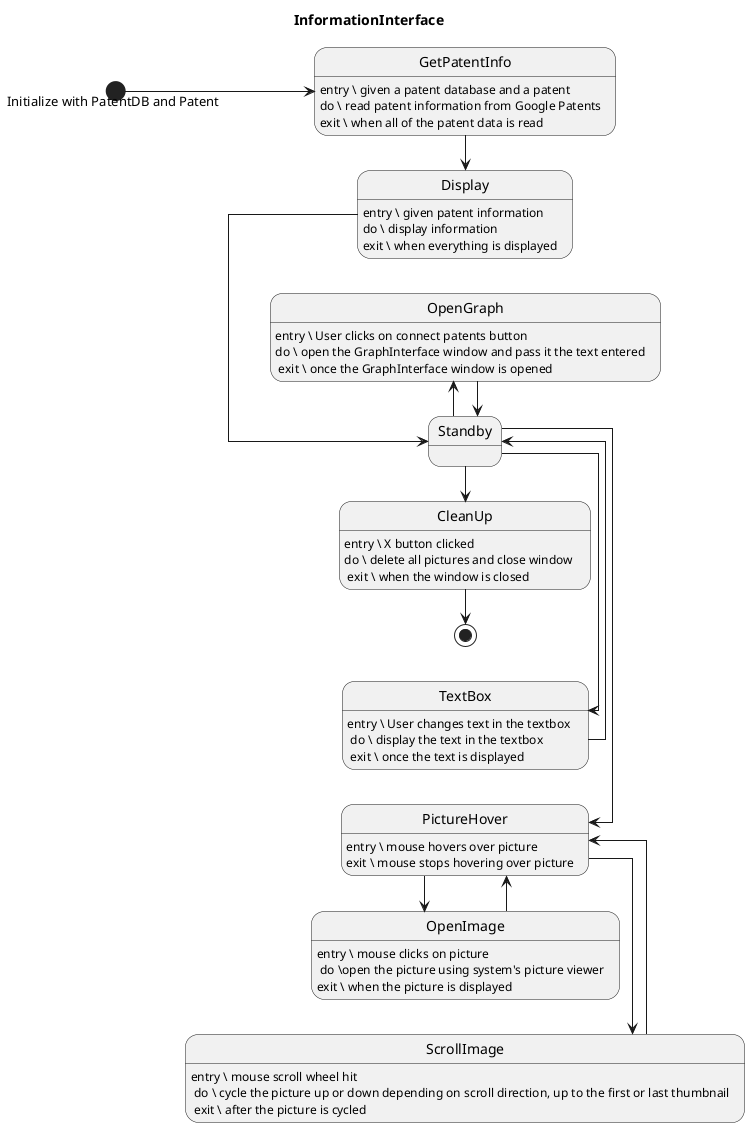 @startuml
skinparam linetype ortho

left to right direction

title InformationInterface

[*] --> GetPatentInfo : Initialize with PatentDB and Patent

GetPatentInfo : entry \ given a patent database and a patent\ndo \ read patent information from Google Patents\nexit \ when all of the patent data is read
GetPatentInfo -> Display

Display : entry \ given patent information \ndo \ display information\nexit \ when everything is displayed
Display -> Standby

Standby -> PictureHover
Standby -> TextBox
Standby -> OpenGraph
Standby -> CleanUp


PictureHover: entry \ mouse hovers over picture\nexit \ mouse stops hovering over picture
PictureHover -> ScrollImage
PictureHover -> OpenImage

ScrollImage: entry \ mouse scroll wheel hit\n do \ cycle the picture up or down depending on scroll direction, up to the first or last thumbnail\n exit \ after the picture is cycled
ScrollImage -> PictureHover

OpenImage: entry \ mouse clicks on picture\n do \open the picture using system's picture viewer\nexit \ when the picture is displayed
OpenImage -> PictureHover

TextBox: entry \ User changes text in the textbox \n do \ display the text in the textbox\n exit \ once the text is displayed
TextBox -> Standby

OpenGraph: entry \ User clicks on connect patents button\ndo \ open the GraphInterface window and pass it the text entered\n exit \ once the GraphInterface window is opened
OpenGraph -> Standby

CleanUp: entry \ X button clicked\ndo \ delete all pictures and close window \n exit \ when the window is closed
CleanUp -> [*]
@enduml
